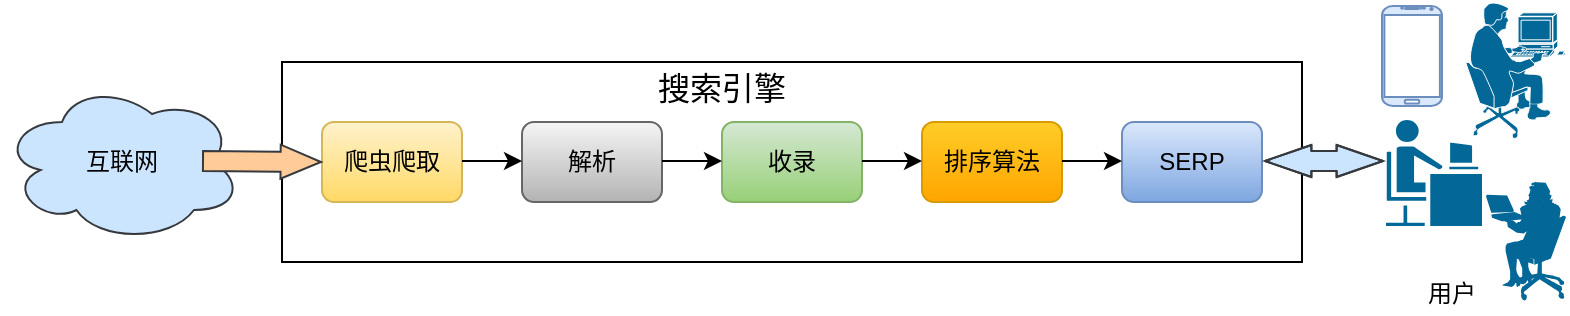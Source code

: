<mxfile version="21.6.8" type="github">
  <diagram name="第 1 页" id="CiiBRZctD_MiHNb_AMjR">
    <mxGraphModel dx="985" dy="536" grid="1" gridSize="10" guides="1" tooltips="1" connect="1" arrows="1" fold="1" page="1" pageScale="1" pageWidth="827" pageHeight="1169" math="0" shadow="0">
      <root>
        <mxCell id="0" />
        <mxCell id="1" parent="0" />
        <mxCell id="A4mq102dQQTEhhLru-mC-1" value="互联网" style="ellipse;shape=cloud;whiteSpace=wrap;html=1;fillColor=#cce5ff;strokeColor=#36393d;" parent="1" vertex="1">
          <mxGeometry x="10" y="210" width="120" height="80" as="geometry" />
        </mxCell>
        <mxCell id="A4mq102dQQTEhhLru-mC-2" value="" style="rounded=0;whiteSpace=wrap;html=1;" parent="1" vertex="1">
          <mxGeometry x="150" y="200" width="510" height="100" as="geometry" />
        </mxCell>
        <mxCell id="A4mq102dQQTEhhLru-mC-3" value="" style="shape=mxgraph.cisco.people.androgenous_person;sketch=0;html=1;pointerEvents=1;dashed=0;fillColor=#036897;strokeColor=#ffffff;strokeWidth=2;verticalLabelPosition=bottom;verticalAlign=top;align=center;outlineConnect=0;" parent="1" vertex="1">
          <mxGeometry x="701" y="228" width="50" height="55" as="geometry" />
        </mxCell>
        <mxCell id="A4mq102dQQTEhhLru-mC-6" value="" style="shape=mxgraph.cisco.people.pc_man;sketch=0;html=1;pointerEvents=1;dashed=0;fillColor=#036897;strokeColor=#ffffff;strokeWidth=2;verticalLabelPosition=bottom;verticalAlign=top;align=center;outlineConnect=0;" parent="1" vertex="1">
          <mxGeometry x="742" y="170" width="50" height="69" as="geometry" />
        </mxCell>
        <mxCell id="A4mq102dQQTEhhLru-mC-8" value="" style="shape=mxgraph.cisco.people.sitting_woman;sketch=0;html=1;pointerEvents=1;dashed=0;fillColor=#036897;strokeColor=#ffffff;strokeWidth=2;verticalLabelPosition=bottom;verticalAlign=top;align=center;outlineConnect=0;" parent="1" vertex="1">
          <mxGeometry x="752" y="260" width="40" height="60" as="geometry" />
        </mxCell>
        <mxCell id="A4mq102dQQTEhhLru-mC-10" value="爬虫爬取" style="rounded=1;whiteSpace=wrap;html=1;fillColor=#fff2cc;strokeColor=#d6b656;gradientColor=#ffd966;" parent="1" vertex="1">
          <mxGeometry x="170" y="230" width="70" height="40" as="geometry" />
        </mxCell>
        <mxCell id="A4mq102dQQTEhhLru-mC-12" value="解析" style="rounded=1;whiteSpace=wrap;html=1;fillColor=#f5f5f5;strokeColor=#666666;gradientColor=#b3b3b3;" parent="1" vertex="1">
          <mxGeometry x="270" y="230" width="70" height="40" as="geometry" />
        </mxCell>
        <mxCell id="A4mq102dQQTEhhLru-mC-13" value="收录" style="rounded=1;whiteSpace=wrap;html=1;fillColor=#d5e8d4;strokeColor=#82b366;gradientColor=#97d077;" parent="1" vertex="1">
          <mxGeometry x="370" y="230" width="70" height="40" as="geometry" />
        </mxCell>
        <mxCell id="A4mq102dQQTEhhLru-mC-14" value="排序算法" style="rounded=1;whiteSpace=wrap;html=1;fillColor=#ffcd28;strokeColor=#d79b00;gradientColor=#ffa500;" parent="1" vertex="1">
          <mxGeometry x="470" y="230" width="70" height="40" as="geometry" />
        </mxCell>
        <mxCell id="A4mq102dQQTEhhLru-mC-15" value="SERP" style="rounded=1;whiteSpace=wrap;html=1;fillColor=#dae8fc;strokeColor=#6c8ebf;gradientColor=#7ea6e0;" parent="1" vertex="1">
          <mxGeometry x="570" y="230" width="70" height="40" as="geometry" />
        </mxCell>
        <mxCell id="A4mq102dQQTEhhLru-mC-17" value="" style="shape=flexArrow;endArrow=classic;startArrow=classic;html=1;rounded=0;endWidth=5;endSize=7.4;startWidth=5;startSize=7.4;fillColor=#cce5ff;strokeColor=#36393d;" parent="1" edge="1">
          <mxGeometry width="100" height="100" relative="1" as="geometry">
            <mxPoint x="641" y="249.5" as="sourcePoint" />
            <mxPoint x="701" y="249.5" as="targetPoint" />
            <Array as="points">
              <mxPoint x="671" y="249.5" />
            </Array>
          </mxGeometry>
        </mxCell>
        <mxCell id="A4mq102dQQTEhhLru-mC-18" value="" style="shape=flexArrow;endArrow=classic;html=1;rounded=0;endWidth=6;endSize=6.4;exitX=0.94;exitY=0.49;exitDx=0;exitDy=0;exitPerimeter=0;entryX=0;entryY=0.5;entryDx=0;entryDy=0;fillColor=#ffcc99;strokeColor=#36393d;" parent="1" target="A4mq102dQQTEhhLru-mC-10" edge="1">
          <mxGeometry width="50" height="50" relative="1" as="geometry">
            <mxPoint x="110.0" y="249.5" as="sourcePoint" />
            <mxPoint x="157.2" y="249.8" as="targetPoint" />
          </mxGeometry>
        </mxCell>
        <mxCell id="A4mq102dQQTEhhLru-mC-22" value="" style="endArrow=classic;html=1;rounded=0;" parent="1" edge="1">
          <mxGeometry width="50" height="50" relative="1" as="geometry">
            <mxPoint x="240" y="249.5" as="sourcePoint" />
            <mxPoint x="270" y="249.5" as="targetPoint" />
          </mxGeometry>
        </mxCell>
        <mxCell id="A4mq102dQQTEhhLru-mC-25" value="" style="endArrow=classic;html=1;rounded=0;" parent="1" edge="1">
          <mxGeometry width="50" height="50" relative="1" as="geometry">
            <mxPoint x="340" y="249.5" as="sourcePoint" />
            <mxPoint x="370" y="249.5" as="targetPoint" />
          </mxGeometry>
        </mxCell>
        <mxCell id="A4mq102dQQTEhhLru-mC-26" value="" style="endArrow=classic;html=1;rounded=0;" parent="1" edge="1">
          <mxGeometry width="50" height="50" relative="1" as="geometry">
            <mxPoint x="440" y="249.5" as="sourcePoint" />
            <mxPoint x="470" y="249.5" as="targetPoint" />
          </mxGeometry>
        </mxCell>
        <mxCell id="A4mq102dQQTEhhLru-mC-27" value="" style="endArrow=classic;html=1;rounded=0;" parent="1" edge="1">
          <mxGeometry width="50" height="50" relative="1" as="geometry">
            <mxPoint x="540" y="249.5" as="sourcePoint" />
            <mxPoint x="570" y="249.5" as="targetPoint" />
          </mxGeometry>
        </mxCell>
        <mxCell id="A4mq102dQQTEhhLru-mC-29" value="" style="verticalLabelPosition=bottom;verticalAlign=top;html=1;shadow=0;dashed=0;strokeWidth=1;shape=mxgraph.android.phone2;strokeColor=#6c8ebf;fillColor=#dae8fc;fontSize=8;" parent="1" vertex="1">
          <mxGeometry x="700" y="172" width="30" height="50" as="geometry" />
        </mxCell>
        <mxCell id="A4mq102dQQTEhhLru-mC-30" value="用户" style="text;html=1;strokeColor=none;fillColor=none;align=center;verticalAlign=middle;whiteSpace=wrap;rounded=0;" parent="1" vertex="1">
          <mxGeometry x="705" y="306" width="60" height="20" as="geometry" />
        </mxCell>
        <mxCell id="3ekw0mQEJzHZ18O52kSr-1" value="搜索引擎" style="text;html=1;strokeColor=none;fillColor=none;align=center;verticalAlign=middle;whiteSpace=wrap;rounded=0;fontSize=16;" vertex="1" parent="1">
          <mxGeometry x="310" y="198" width="120" height="30" as="geometry" />
        </mxCell>
      </root>
    </mxGraphModel>
  </diagram>
</mxfile>
